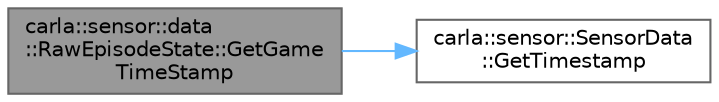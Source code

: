 digraph "carla::sensor::data::RawEpisodeState::GetGameTimeStamp"
{
 // INTERACTIVE_SVG=YES
 // LATEX_PDF_SIZE
  bgcolor="transparent";
  edge [fontname=Helvetica,fontsize=10,labelfontname=Helvetica,labelfontsize=10];
  node [fontname=Helvetica,fontsize=10,shape=box,height=0.2,width=0.4];
  rankdir="LR";
  Node1 [id="Node000001",label="carla::sensor::data\l::RawEpisodeState::GetGame\lTimeStamp",height=0.2,width=0.4,color="gray40", fillcolor="grey60", style="filled", fontcolor="black",tooltip="Simulation time-stamp, simulated seconds elapsed since the beginning of the current episode."];
  Node1 -> Node2 [id="edge1_Node000001_Node000002",color="steelblue1",style="solid",tooltip=" "];
  Node2 [id="Node000002",label="carla::sensor::SensorData\l::GetTimestamp",height=0.2,width=0.4,color="grey40", fillcolor="white", style="filled",URL="$df/d8c/classcarla_1_1sensor_1_1SensorData.html#a0448666e8dbd2677aed42f8b83fc5798",tooltip="Simulation-time when the data was generated."];
}
